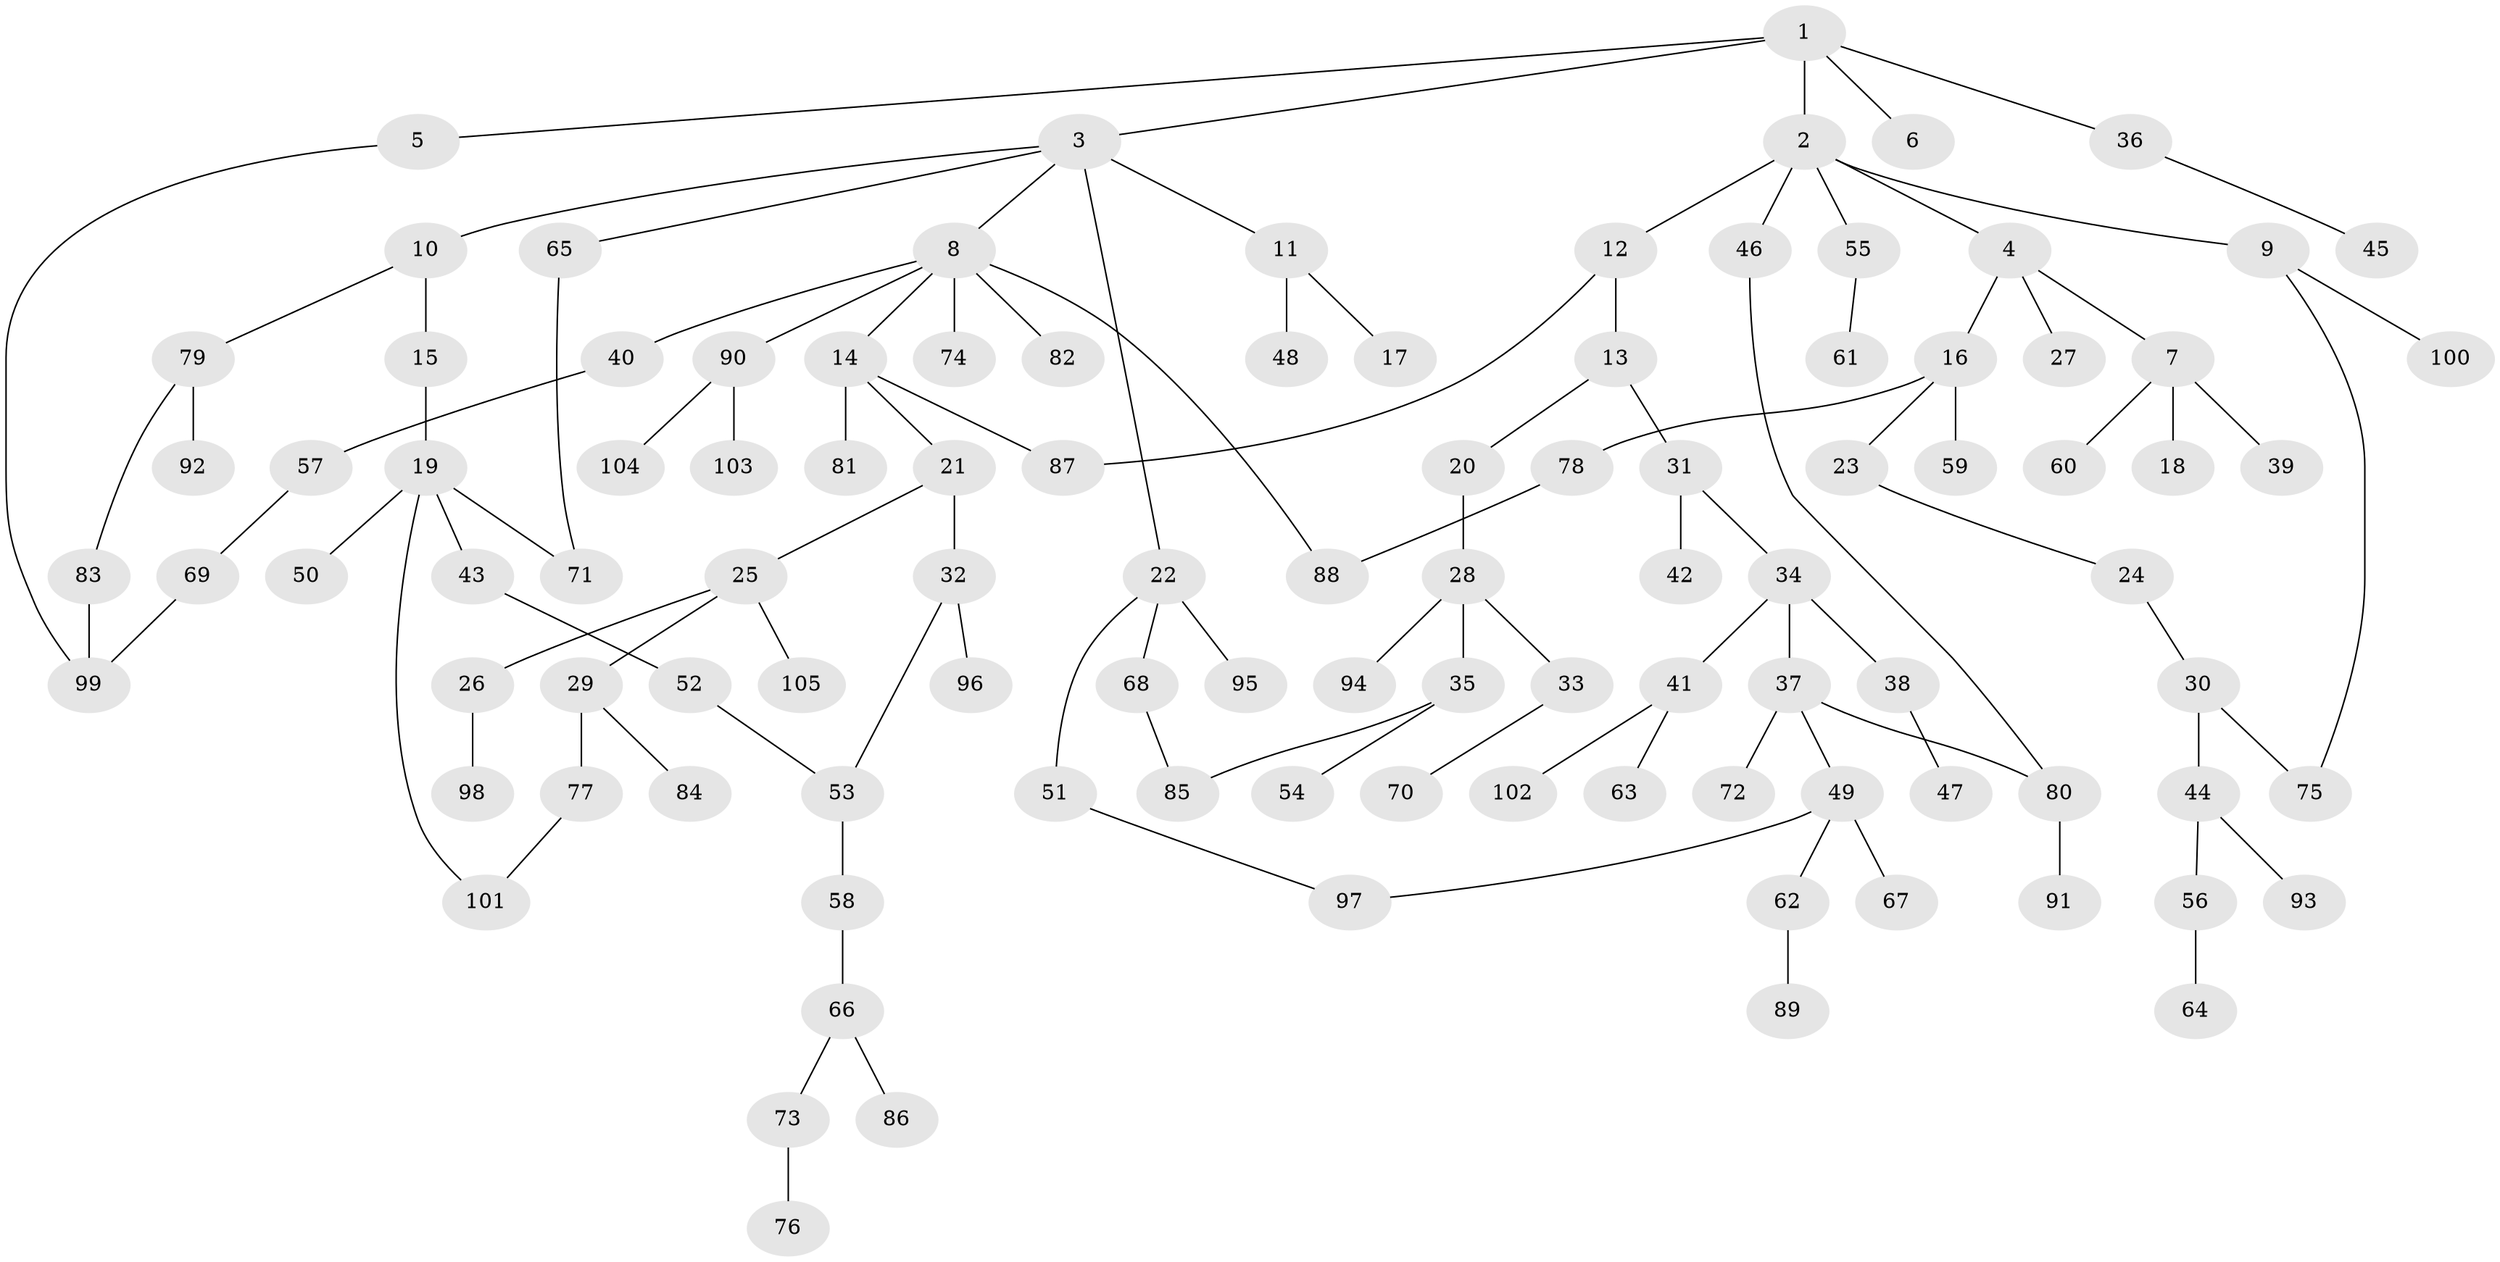 // Generated by graph-tools (version 1.1) at 2025/25/03/09/25 03:25:31]
// undirected, 105 vertices, 115 edges
graph export_dot {
graph [start="1"]
  node [color=gray90,style=filled];
  1;
  2;
  3;
  4;
  5;
  6;
  7;
  8;
  9;
  10;
  11;
  12;
  13;
  14;
  15;
  16;
  17;
  18;
  19;
  20;
  21;
  22;
  23;
  24;
  25;
  26;
  27;
  28;
  29;
  30;
  31;
  32;
  33;
  34;
  35;
  36;
  37;
  38;
  39;
  40;
  41;
  42;
  43;
  44;
  45;
  46;
  47;
  48;
  49;
  50;
  51;
  52;
  53;
  54;
  55;
  56;
  57;
  58;
  59;
  60;
  61;
  62;
  63;
  64;
  65;
  66;
  67;
  68;
  69;
  70;
  71;
  72;
  73;
  74;
  75;
  76;
  77;
  78;
  79;
  80;
  81;
  82;
  83;
  84;
  85;
  86;
  87;
  88;
  89;
  90;
  91;
  92;
  93;
  94;
  95;
  96;
  97;
  98;
  99;
  100;
  101;
  102;
  103;
  104;
  105;
  1 -- 2;
  1 -- 3;
  1 -- 5;
  1 -- 6;
  1 -- 36;
  2 -- 4;
  2 -- 9;
  2 -- 12;
  2 -- 46;
  2 -- 55;
  3 -- 8;
  3 -- 10;
  3 -- 11;
  3 -- 22;
  3 -- 65;
  4 -- 7;
  4 -- 16;
  4 -- 27;
  5 -- 99;
  7 -- 18;
  7 -- 39;
  7 -- 60;
  8 -- 14;
  8 -- 40;
  8 -- 74;
  8 -- 82;
  8 -- 90;
  8 -- 88;
  9 -- 100;
  9 -- 75;
  10 -- 15;
  10 -- 79;
  11 -- 17;
  11 -- 48;
  12 -- 13;
  12 -- 87;
  13 -- 20;
  13 -- 31;
  14 -- 21;
  14 -- 81;
  14 -- 87;
  15 -- 19;
  16 -- 23;
  16 -- 59;
  16 -- 78;
  19 -- 43;
  19 -- 50;
  19 -- 101;
  19 -- 71;
  20 -- 28;
  21 -- 25;
  21 -- 32;
  22 -- 51;
  22 -- 68;
  22 -- 95;
  23 -- 24;
  24 -- 30;
  25 -- 26;
  25 -- 29;
  25 -- 105;
  26 -- 98;
  28 -- 33;
  28 -- 35;
  28 -- 94;
  29 -- 77;
  29 -- 84;
  30 -- 44;
  30 -- 75;
  31 -- 34;
  31 -- 42;
  32 -- 53;
  32 -- 96;
  33 -- 70;
  34 -- 37;
  34 -- 38;
  34 -- 41;
  35 -- 54;
  35 -- 85;
  36 -- 45;
  37 -- 49;
  37 -- 72;
  37 -- 80;
  38 -- 47;
  40 -- 57;
  41 -- 63;
  41 -- 102;
  43 -- 52;
  44 -- 56;
  44 -- 93;
  46 -- 80;
  49 -- 62;
  49 -- 67;
  49 -- 97;
  51 -- 97;
  52 -- 53;
  53 -- 58;
  55 -- 61;
  56 -- 64;
  57 -- 69;
  58 -- 66;
  62 -- 89;
  65 -- 71;
  66 -- 73;
  66 -- 86;
  68 -- 85;
  69 -- 99;
  73 -- 76;
  77 -- 101;
  78 -- 88;
  79 -- 83;
  79 -- 92;
  80 -- 91;
  83 -- 99;
  90 -- 103;
  90 -- 104;
}
